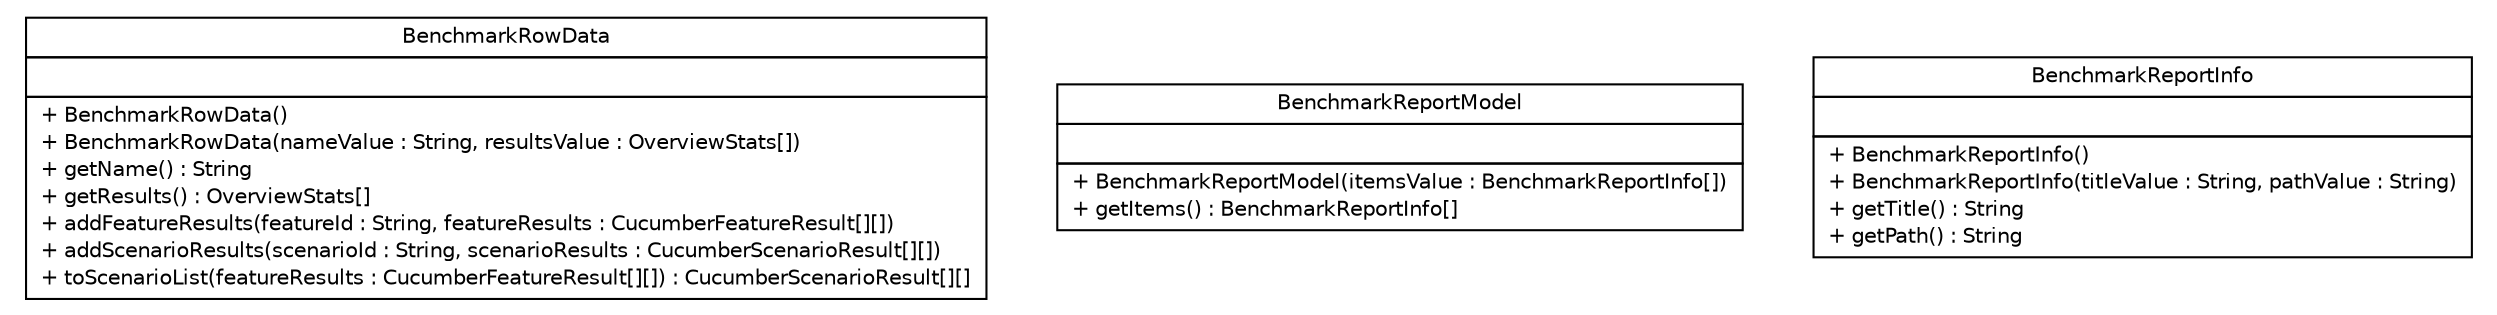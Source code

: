 #!/usr/local/bin/dot
#
# Class diagram 
# Generated by UMLGraph version R5_6 (http://www.umlgraph.org/)
#

digraph G {
	edge [fontname="Helvetica",fontsize=10,labelfontname="Helvetica",labelfontsize=10];
	node [fontname="Helvetica",fontsize=10,shape=plaintext];
	nodesep=0.25;
	ranksep=0.5;
	// com.github.mkolisnyk.cucumber.reporting.types.benchmark.BenchmarkRowData
	c349 [label=<<table title="com.github.mkolisnyk.cucumber.reporting.types.benchmark.BenchmarkRowData" border="0" cellborder="1" cellspacing="0" cellpadding="2" port="p" href="./BenchmarkRowData.html">
		<tr><td><table border="0" cellspacing="0" cellpadding="1">
<tr><td align="center" balign="center"> BenchmarkRowData </td></tr>
		</table></td></tr>
		<tr><td><table border="0" cellspacing="0" cellpadding="1">
<tr><td align="left" balign="left">  </td></tr>
		</table></td></tr>
		<tr><td><table border="0" cellspacing="0" cellpadding="1">
<tr><td align="left" balign="left"> + BenchmarkRowData() </td></tr>
<tr><td align="left" balign="left"> + BenchmarkRowData(nameValue : String, resultsValue : OverviewStats[]) </td></tr>
<tr><td align="left" balign="left"> + getName() : String </td></tr>
<tr><td align="left" balign="left"> + getResults() : OverviewStats[] </td></tr>
<tr><td align="left" balign="left"> + addFeatureResults(featureId : String, featureResults : CucumberFeatureResult[][]) </td></tr>
<tr><td align="left" balign="left"> + addScenarioResults(scenarioId : String, scenarioResults : CucumberScenarioResult[][]) </td></tr>
<tr><td align="left" balign="left"> + toScenarioList(featureResults : CucumberFeatureResult[][]) : CucumberScenarioResult[][] </td></tr>
		</table></td></tr>
		</table>>, URL="./BenchmarkRowData.html", fontname="Helvetica", fontcolor="black", fontsize=10.0];
	// com.github.mkolisnyk.cucumber.reporting.types.benchmark.BenchmarkReportModel
	c350 [label=<<table title="com.github.mkolisnyk.cucumber.reporting.types.benchmark.BenchmarkReportModel" border="0" cellborder="1" cellspacing="0" cellpadding="2" port="p" href="./BenchmarkReportModel.html">
		<tr><td><table border="0" cellspacing="0" cellpadding="1">
<tr><td align="center" balign="center"> BenchmarkReportModel </td></tr>
		</table></td></tr>
		<tr><td><table border="0" cellspacing="0" cellpadding="1">
<tr><td align="left" balign="left">  </td></tr>
		</table></td></tr>
		<tr><td><table border="0" cellspacing="0" cellpadding="1">
<tr><td align="left" balign="left"> + BenchmarkReportModel(itemsValue : BenchmarkReportInfo[]) </td></tr>
<tr><td align="left" balign="left"> + getItems() : BenchmarkReportInfo[] </td></tr>
		</table></td></tr>
		</table>>, URL="./BenchmarkReportModel.html", fontname="Helvetica", fontcolor="black", fontsize=10.0];
	// com.github.mkolisnyk.cucumber.reporting.types.benchmark.BenchmarkReportInfo
	c351 [label=<<table title="com.github.mkolisnyk.cucumber.reporting.types.benchmark.BenchmarkReportInfo" border="0" cellborder="1" cellspacing="0" cellpadding="2" port="p" href="./BenchmarkReportInfo.html">
		<tr><td><table border="0" cellspacing="0" cellpadding="1">
<tr><td align="center" balign="center"> BenchmarkReportInfo </td></tr>
		</table></td></tr>
		<tr><td><table border="0" cellspacing="0" cellpadding="1">
<tr><td align="left" balign="left">  </td></tr>
		</table></td></tr>
		<tr><td><table border="0" cellspacing="0" cellpadding="1">
<tr><td align="left" balign="left"> + BenchmarkReportInfo() </td></tr>
<tr><td align="left" balign="left"> + BenchmarkReportInfo(titleValue : String, pathValue : String) </td></tr>
<tr><td align="left" balign="left"> + getTitle() : String </td></tr>
<tr><td align="left" balign="left"> + getPath() : String </td></tr>
		</table></td></tr>
		</table>>, URL="./BenchmarkReportInfo.html", fontname="Helvetica", fontcolor="black", fontsize=10.0];
}

